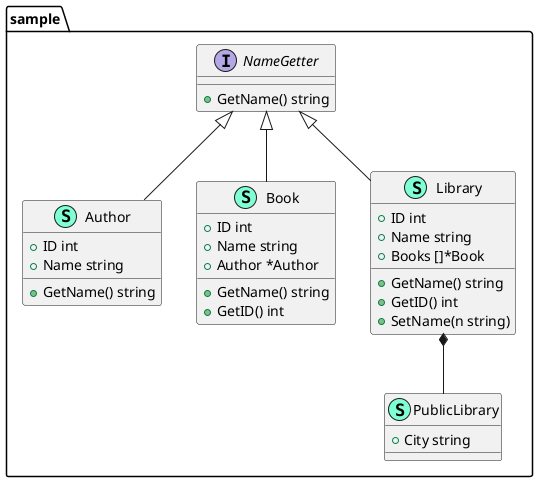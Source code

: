 @startuml
namespace sample {
    class Author << (S,Aquamarine) >> {
        + ID int
        + Name string

        + GetName() string

    }
    class Book << (S,Aquamarine) >> {
        + ID int
        + Name string
        + Author *Author

        + GetName() string
        + GetID() int

    }
    class Library << (S,Aquamarine) >> {
        + ID int
        + Name string
        + Books []*Book

        + GetName() string
        + GetID() int
        + SetName(n string) 

    }
    interface NameGetter  {
        + GetName() string

    }
    class PublicLibrary << (S,Aquamarine) >> {
        + City string

    }
}
"sample.Library" *-- "sample.PublicLibrary"

"sample.NameGetter" <|-- "sample.Author"
"sample.NameGetter" <|-- "sample.Book"
"sample.NameGetter" <|-- "sample.Library"

@enduml
